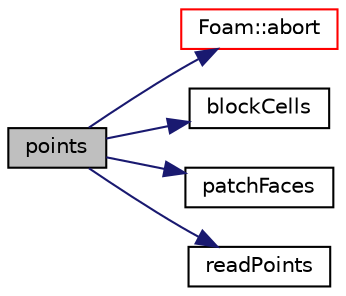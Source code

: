digraph "points"
{
  bgcolor="transparent";
  edge [fontname="Helvetica",fontsize="10",labelfontname="Helvetica",labelfontsize="10"];
  node [fontname="Helvetica",fontsize="10",shape=record];
  rankdir="LR";
  Node1 [label="points",height=0.2,width=0.4,color="black", fillcolor="grey75", style="filled", fontcolor="black"];
  Node1 -> Node2 [color="midnightblue",fontsize="10",style="solid",fontname="Helvetica"];
  Node2 [label="Foam::abort",height=0.2,width=0.4,color="red",URL="$a10974.html#a447107a607d03e417307c203fa5fb44b"];
  Node1 -> Node3 [color="midnightblue",fontsize="10",style="solid",fontname="Helvetica"];
  Node3 [label="blockCells",height=0.2,width=0.4,color="black",URL="$a01019.html#a1951a2294a758af6905e75167c970b41",tooltip="Return block cells. "];
  Node1 -> Node4 [color="midnightblue",fontsize="10",style="solid",fontname="Helvetica"];
  Node4 [label="patchFaces",height=0.2,width=0.4,color="black",URL="$a01019.html#a873e0f5e91da111c918a264ae9f75174",tooltip="Return block patch faces given direction and range limits. "];
  Node1 -> Node5 [color="midnightblue",fontsize="10",style="solid",fontname="Helvetica"];
  Node5 [label="readPoints",height=0.2,width=0.4,color="black",URL="$a01019.html#aac91eb5f0b1ff55448123d001d0d5879",tooltip="Read block points. "];
}
